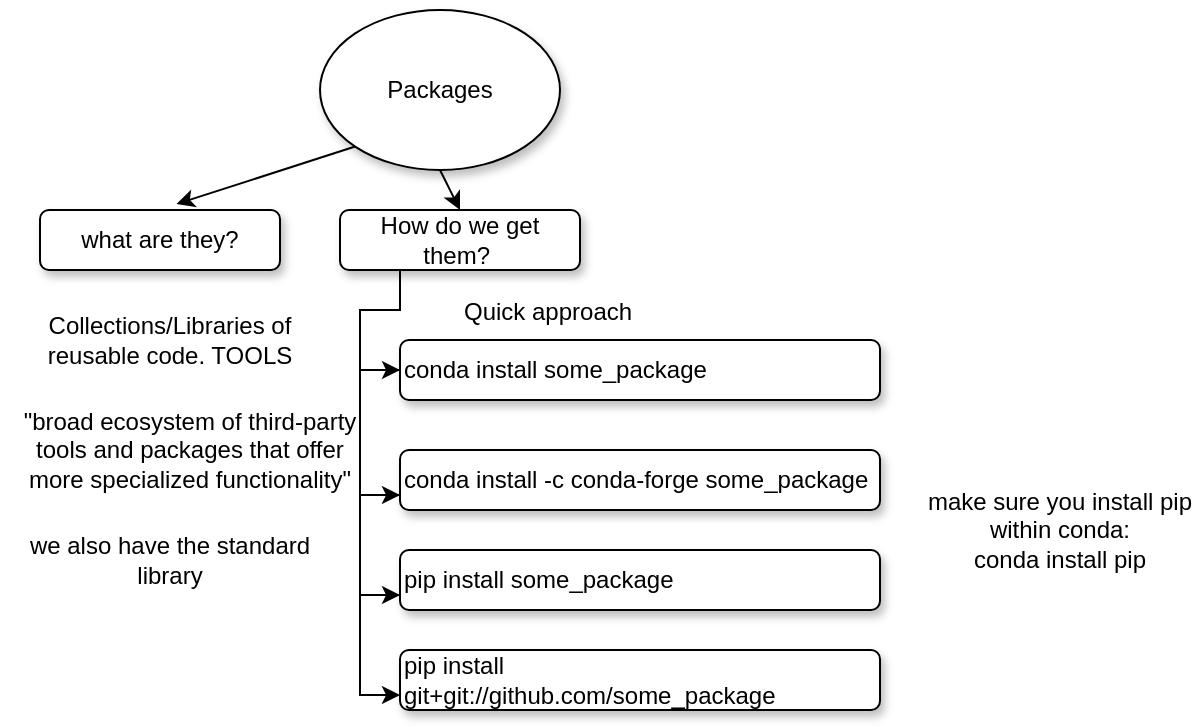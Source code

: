 <mxGraphModel dx="736" dy="319" grid="1" gridSize="10" guides="1" tooltips="1" connect="1" arrows="1" fold="1" page="1" pageScale="1" pageWidth="850" pageHeight="1100" background="#ffffff"><root><mxCell id="0"/><mxCell id="1" parent="0"/><mxCell id="7" style="rounded=0;html=1;exitX=0;exitY=1;entryX=0.569;entryY=-0.1;entryPerimeter=0;jettySize=auto;orthogonalLoop=1;" parent="1" source="2" target="6" edge="1"><mxGeometry relative="1" as="geometry"/></mxCell><mxCell id="9" style="edgeStyle=none;rounded=0;html=1;exitX=0.5;exitY=1;entryX=0.5;entryY=0;jettySize=auto;orthogonalLoop=1;" parent="1" source="2" target="8" edge="1"><mxGeometry relative="1" as="geometry"/></mxCell><mxCell id="2" value="Packages" style="ellipse;whiteSpace=wrap;html=1;shadow=1;" parent="1" vertex="1"><mxGeometry x="290" y="230" width="120" height="80" as="geometry"/></mxCell><mxCell id="4" value="Collections/Libraries of reusable code. TOOLS" style="text;html=1;strokeColor=none;fillColor=none;align=center;verticalAlign=middle;whiteSpace=wrap;rounded=0;" parent="1" vertex="1"><mxGeometry x="130" y="370" width="170" height="50" as="geometry"/></mxCell><mxCell id="5" value="&lt;span&gt;&quot;broad ecosystem of third-party tools and packages that offer more specialized functionality&quot;&lt;/span&gt;&lt;br&gt;" style="text;html=1;strokeColor=none;fillColor=none;align=center;verticalAlign=middle;whiteSpace=wrap;rounded=0;" parent="1" vertex="1"><mxGeometry x="140" y="425" width="170" height="50" as="geometry"/></mxCell><mxCell id="6" value="what are they?" style="rounded=1;whiteSpace=wrap;html=1;shadow=1;" parent="1" vertex="1"><mxGeometry x="150" y="330" width="120" height="30" as="geometry"/></mxCell><mxCell id="20" style="edgeStyle=orthogonalEdgeStyle;rounded=0;html=1;exitX=0.25;exitY=1;entryX=0;entryY=0.5;jettySize=auto;orthogonalLoop=1;" parent="1" source="8" target="13" edge="1"><mxGeometry relative="1" as="geometry"/></mxCell><mxCell id="8" value="How do we get them?&amp;nbsp;" style="rounded=1;whiteSpace=wrap;html=1;shadow=1;" parent="1" vertex="1"><mxGeometry x="300" y="330" width="120" height="30" as="geometry"/></mxCell><mxCell id="11" value="we also have the standard library" style="text;html=1;strokeColor=none;fillColor=none;align=center;verticalAlign=middle;whiteSpace=wrap;rounded=0;" parent="1" vertex="1"><mxGeometry x="130" y="480" width="170" height="50" as="geometry"/></mxCell><mxCell id="22" style="edgeStyle=orthogonalEdgeStyle;rounded=0;html=1;exitX=0;exitY=0.5;entryX=0;entryY=0.75;jettySize=auto;orthogonalLoop=1;" parent="1" source="13" target="14" edge="1"><mxGeometry relative="1" as="geometry"/></mxCell><mxCell id="13" value="&lt;div style=&quot;text-align: left&quot;&gt;conda install some_package&lt;/div&gt;" style="rounded=1;whiteSpace=wrap;html=1;align=left;shadow=1;" parent="1" vertex="1"><mxGeometry x="330" y="395" width="240" height="30" as="geometry"/></mxCell><mxCell id="23" style="edgeStyle=orthogonalEdgeStyle;rounded=0;html=1;exitX=0;exitY=0.75;entryX=0;entryY=0.75;jettySize=auto;orthogonalLoop=1;" parent="1" source="14" target="15" edge="1"><mxGeometry relative="1" as="geometry"/></mxCell><mxCell id="14" value="&lt;div style=&quot;text-align: left&quot;&gt;conda install -c conda-forge some_package&lt;/div&gt;" style="rounded=1;whiteSpace=wrap;html=1;align=left;shadow=1;" parent="1" vertex="1"><mxGeometry x="330" y="450" width="240" height="30" as="geometry"/></mxCell><mxCell id="24" style="edgeStyle=orthogonalEdgeStyle;rounded=0;html=1;exitX=0;exitY=0.75;entryX=0;entryY=0.75;jettySize=auto;orthogonalLoop=1;" parent="1" source="15" target="17" edge="1"><mxGeometry relative="1" as="geometry"/></mxCell><mxCell id="15" value="&lt;div style=&quot;text-align: left&quot;&gt;pip install some_package&lt;/div&gt;" style="rounded=1;whiteSpace=wrap;html=1;align=left;shadow=1;" parent="1" vertex="1"><mxGeometry x="330" y="500" width="240" height="30" as="geometry"/></mxCell><mxCell id="16" value="make sure you install pip within conda:&lt;div&gt;conda install pip&lt;/div&gt;" style="text;html=1;strokeColor=none;fillColor=none;align=center;verticalAlign=middle;whiteSpace=wrap;rounded=0;" parent="1" vertex="1"><mxGeometry x="590" y="480" width="140" height="20" as="geometry"/></mxCell><mxCell id="17" value="&lt;div style=&quot;text-align: left&quot;&gt;pip install git+git://github.com/some_package&lt;/div&gt;" style="rounded=1;whiteSpace=wrap;html=1;align=left;shadow=1;" parent="1" vertex="1"><mxGeometry x="330" y="550" width="240" height="30" as="geometry"/></mxCell><mxCell id="25" value="Quick approach" style="text;html=1;resizable=0;points=[];autosize=1;align=left;verticalAlign=top;spacingTop=-4;" parent="1" vertex="1"><mxGeometry x="360" y="371" width="100" height="20" as="geometry"/></mxCell></root></mxGraphModel>